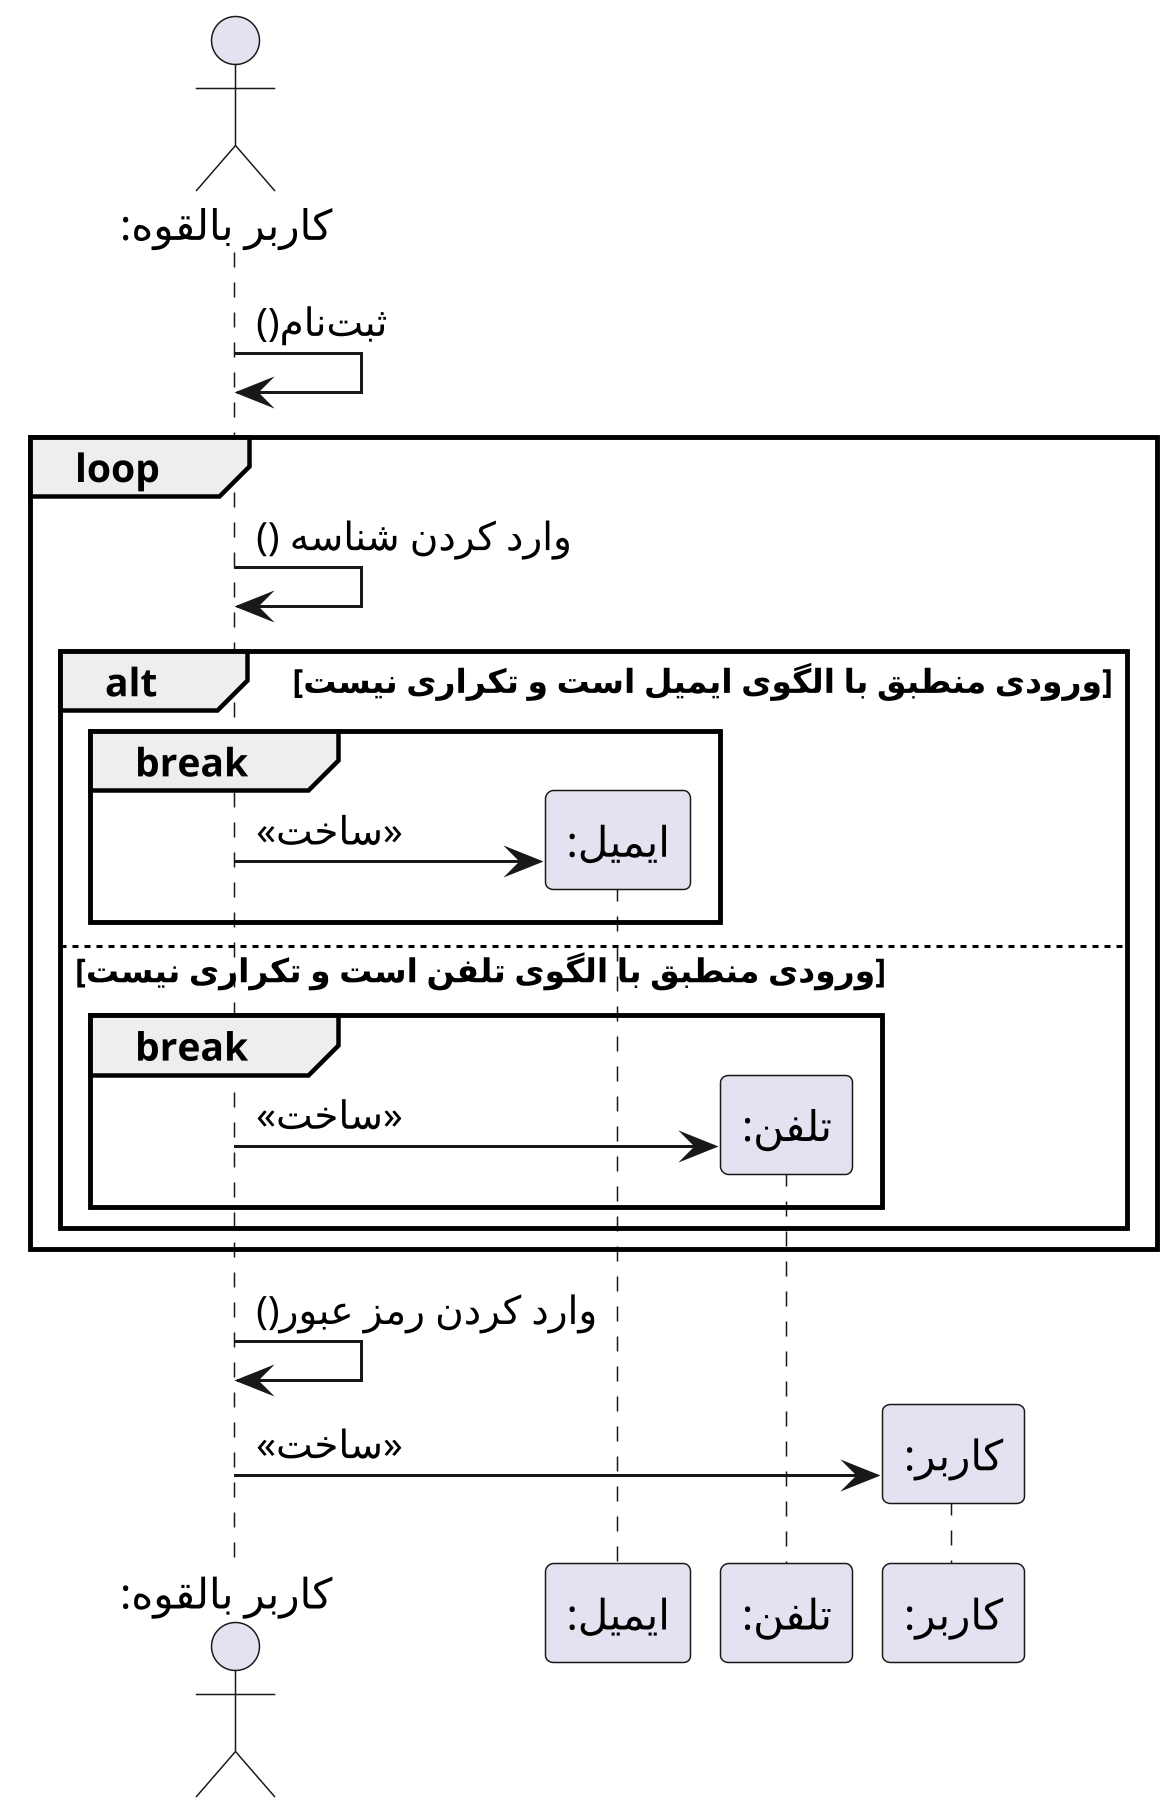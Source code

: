 @startuml signup


scale 3
skinparam ActorFontName B Nazanin
skinparam ParticipantFontName B Nazanin
skinparam DefaultFontName B Nazanin
skinparam SequenceGroupHeaderFontName Arial
skinparam DefaultTextAlignment left

 
actor "کاربر بالقوه:" as potential_user
participant "ایمیل:" as email
participant "تلفن:" as phone
participant "کاربر:" as user

potential_user -> potential_user : ثبت‌نام()
loop
    potential_user -> potential_user: وارد کردن شناسه ()
    alt ورودی منطبق با الگوی ایمیل است و تکراری نیست
        break
            potential_user -> email ** : «ساخت»
        end
    else ورودی منطبق با الگوی تلفن است و تکراری نیست
        break
            potential_user -> phone ** : «ساخت»
        end
    end
end
potential_user -> potential_user : وارد کردن رمز عبور()
potential_user -> user ** : «ساخت»


@enduml